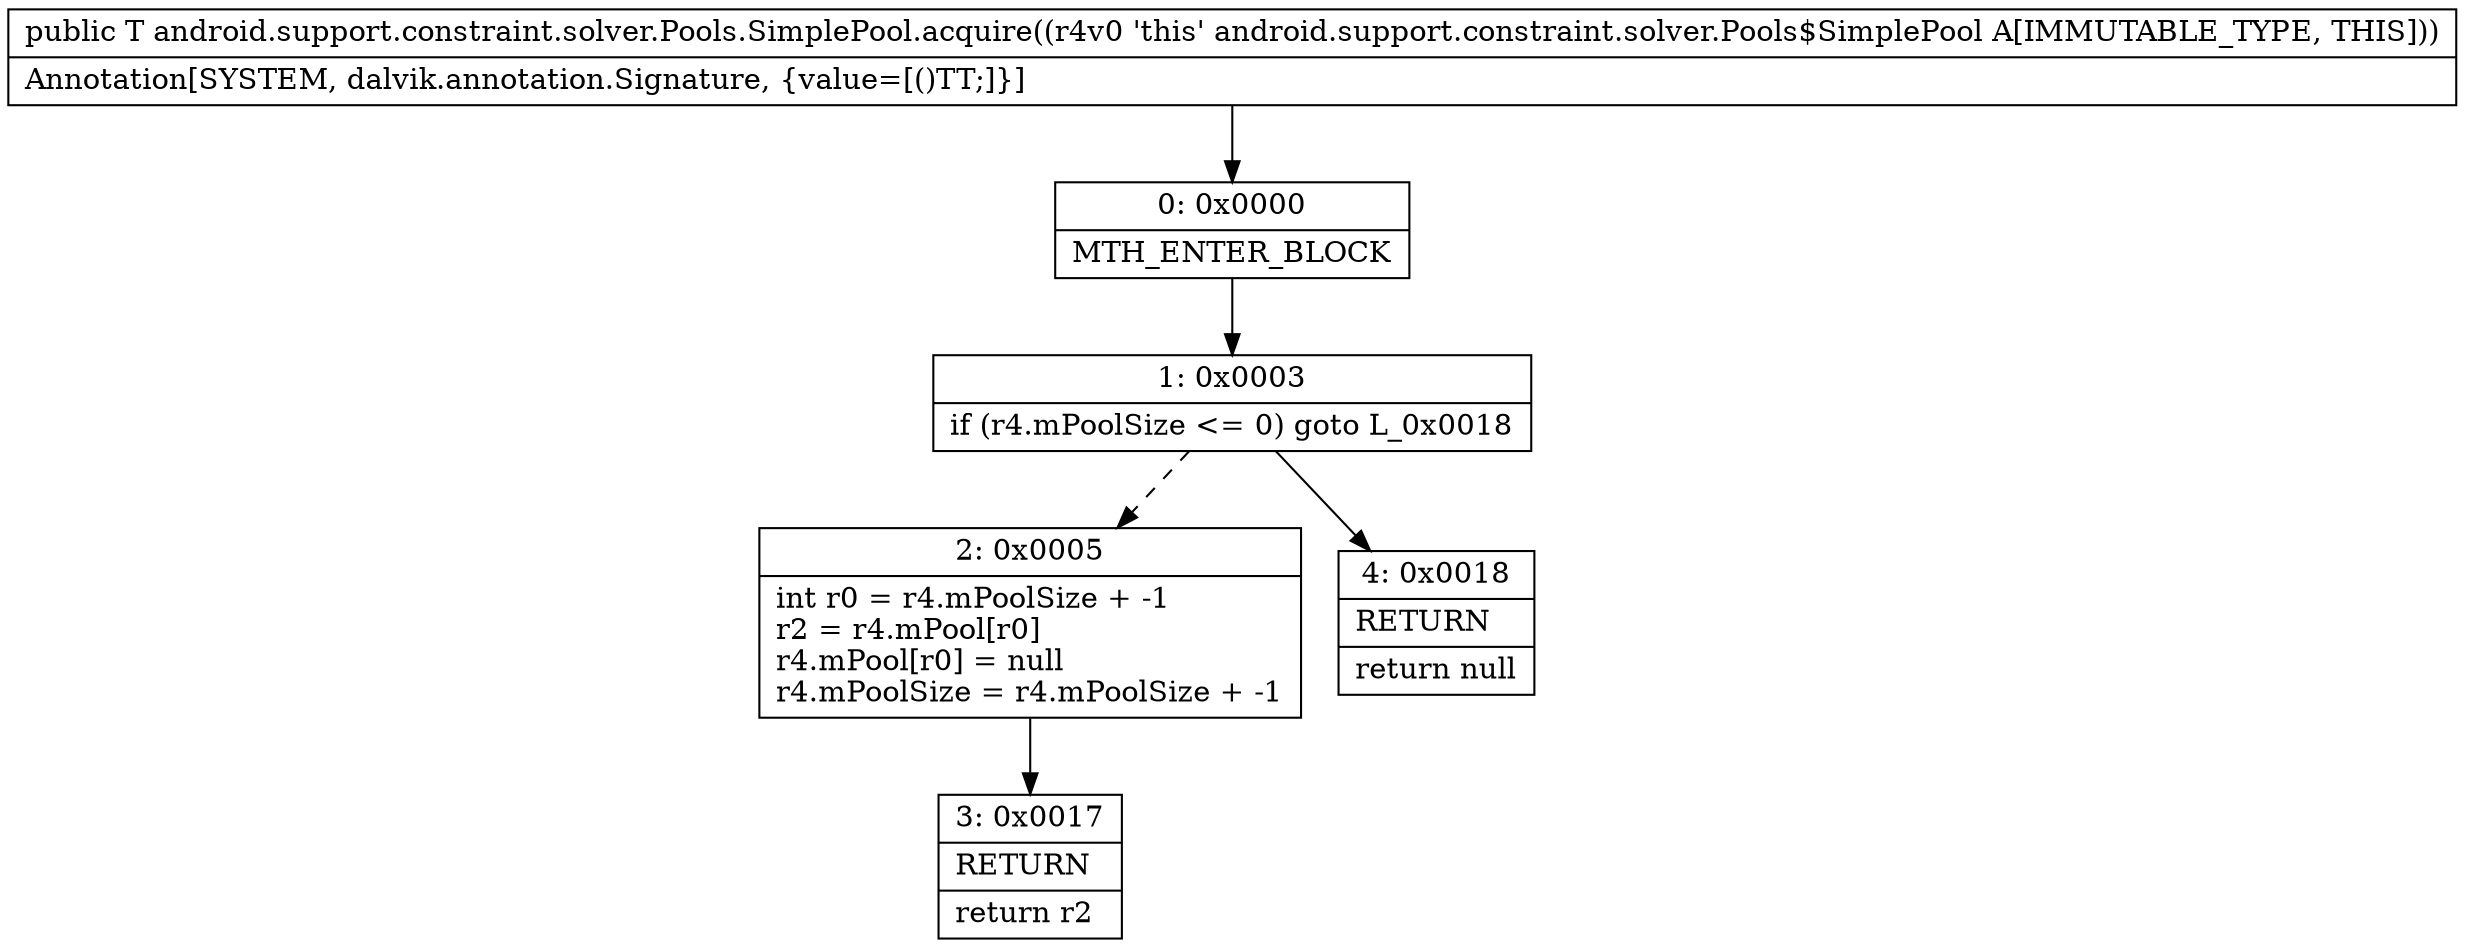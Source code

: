 digraph "CFG forandroid.support.constraint.solver.Pools.SimplePool.acquire()Ljava\/lang\/Object;" {
Node_0 [shape=record,label="{0\:\ 0x0000|MTH_ENTER_BLOCK\l}"];
Node_1 [shape=record,label="{1\:\ 0x0003|if (r4.mPoolSize \<= 0) goto L_0x0018\l}"];
Node_2 [shape=record,label="{2\:\ 0x0005|int r0 = r4.mPoolSize + \-1\lr2 = r4.mPool[r0]\lr4.mPool[r0] = null\lr4.mPoolSize = r4.mPoolSize + \-1\l}"];
Node_3 [shape=record,label="{3\:\ 0x0017|RETURN\l|return r2\l}"];
Node_4 [shape=record,label="{4\:\ 0x0018|RETURN\l|return null\l}"];
MethodNode[shape=record,label="{public T android.support.constraint.solver.Pools.SimplePool.acquire((r4v0 'this' android.support.constraint.solver.Pools$SimplePool A[IMMUTABLE_TYPE, THIS]))  | Annotation[SYSTEM, dalvik.annotation.Signature, \{value=[()TT;]\}]\l}"];
MethodNode -> Node_0;
Node_0 -> Node_1;
Node_1 -> Node_2[style=dashed];
Node_1 -> Node_4;
Node_2 -> Node_3;
}

